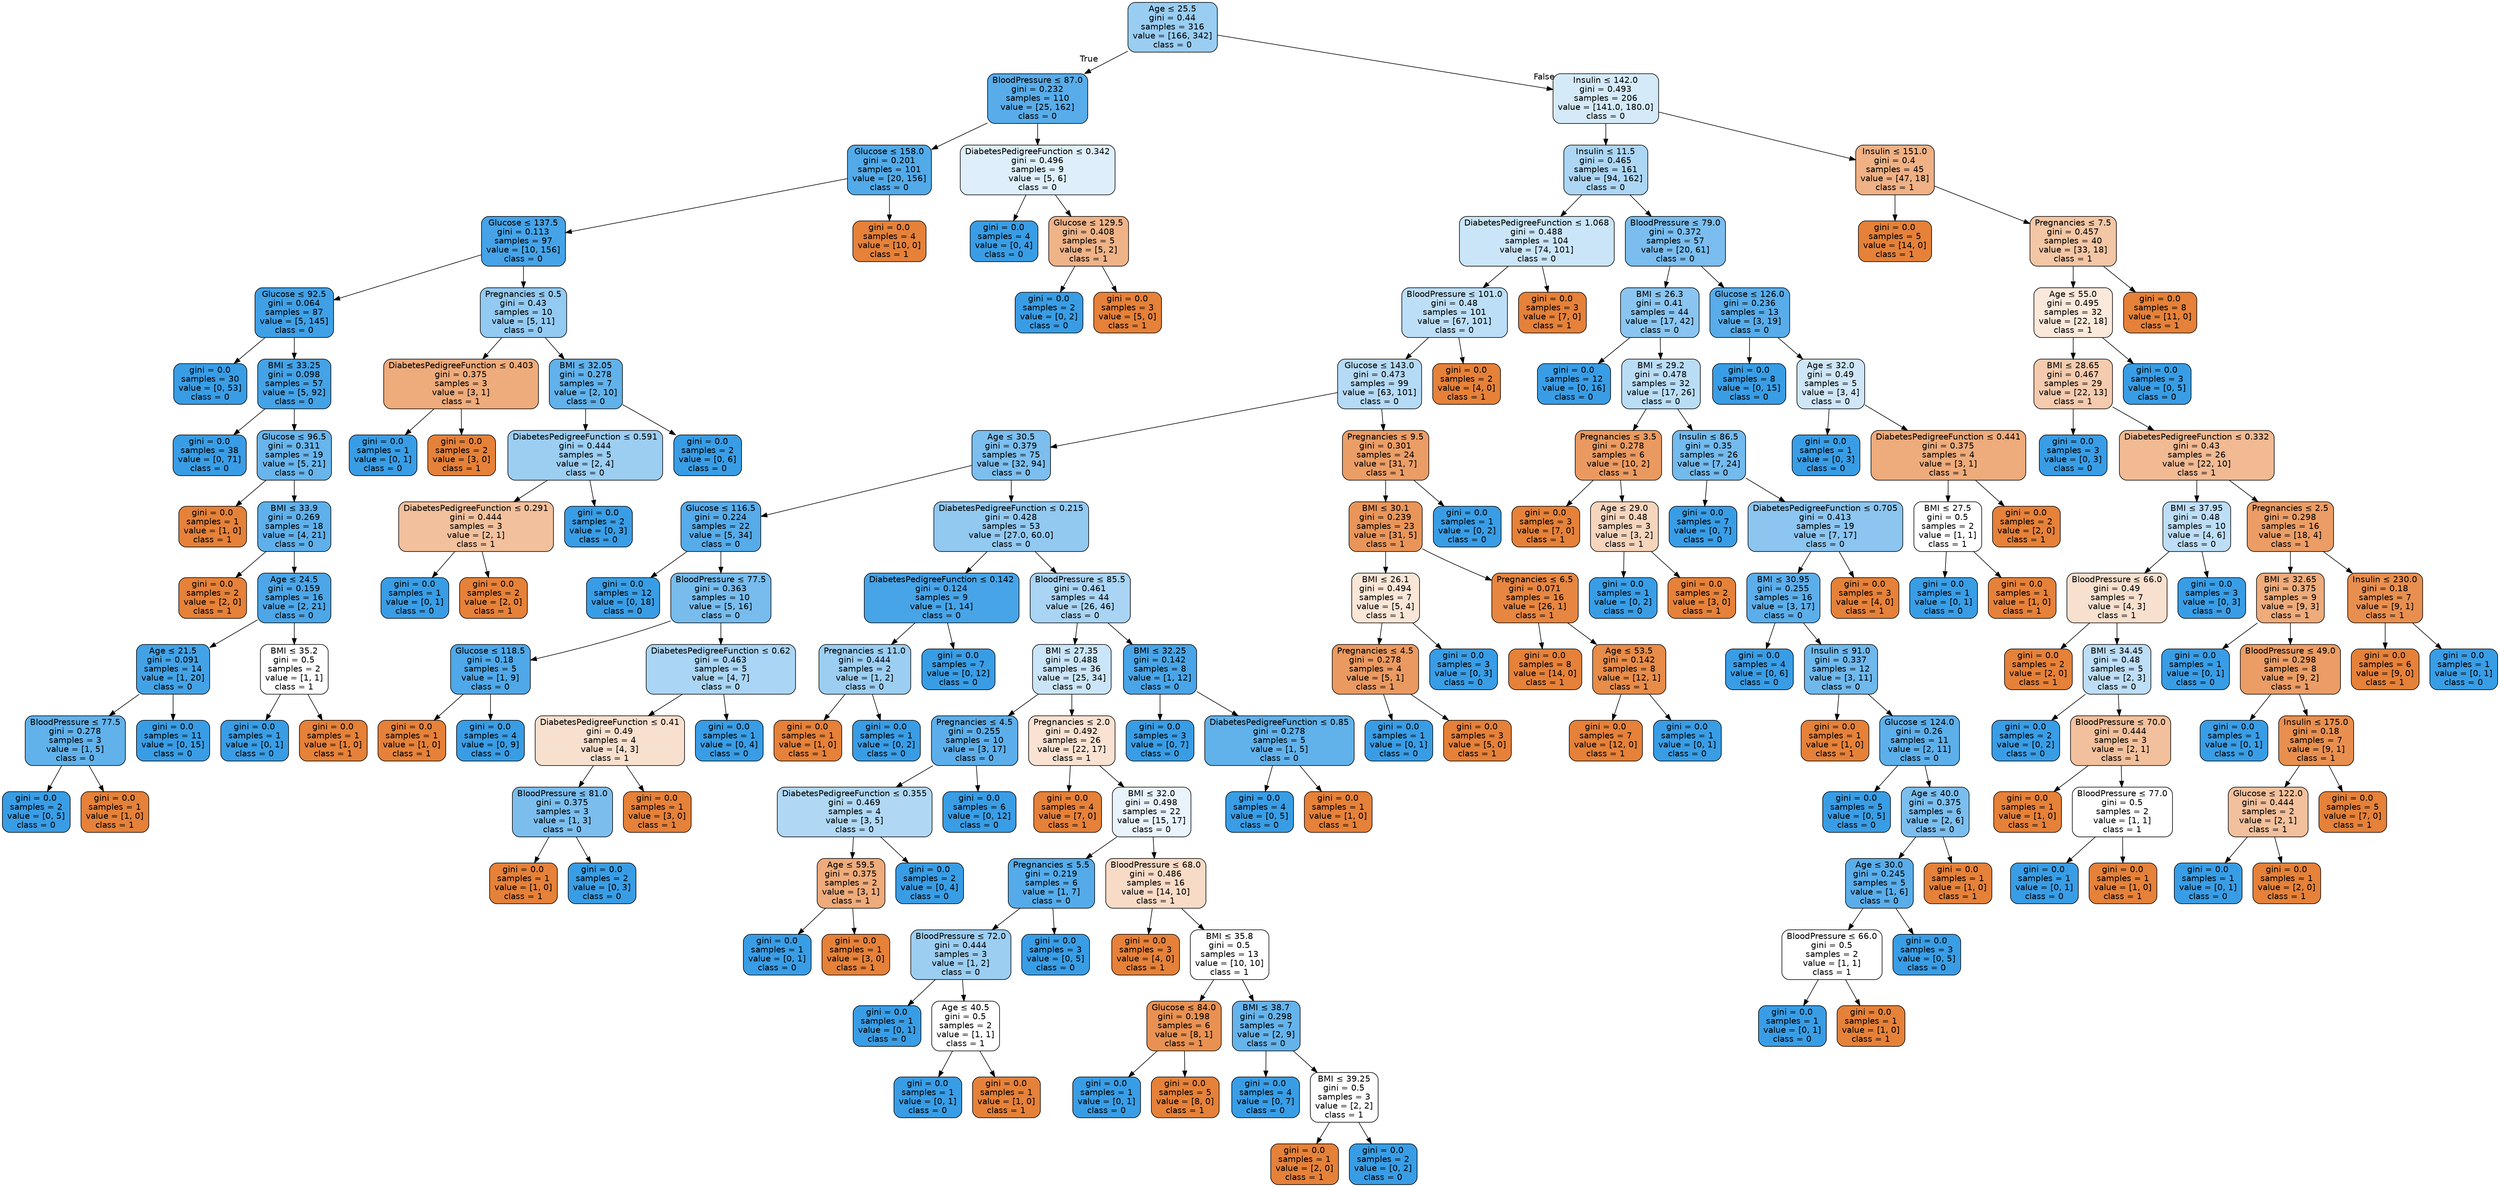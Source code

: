 digraph Tree {
node [shape=box, style="filled, rounded", color="black", fontname="helvetica"] ;
edge [fontname="helvetica"] ;
0 [label=<Age &le; 25.5<br/>gini = 0.44<br/>samples = 316<br/>value = [166, 342]<br/>class = 0>, fillcolor="#99cdf2"] ;
1 [label=<BloodPressure &le; 87.0<br/>gini = 0.232<br/>samples = 110<br/>value = [25, 162]<br/>class = 0>, fillcolor="#58ace9"] ;
0 -> 1 [labeldistance=2.5, labelangle=45, headlabel="True"] ;
2 [label=<Glucose &le; 158.0<br/>gini = 0.201<br/>samples = 101<br/>value = [20, 156]<br/>class = 0>, fillcolor="#52aae8"] ;
1 -> 2 ;
3 [label=<Glucose &le; 137.5<br/>gini = 0.113<br/>samples = 97<br/>value = [10, 156]<br/>class = 0>, fillcolor="#46a3e7"] ;
2 -> 3 ;
4 [label=<Glucose &le; 92.5<br/>gini = 0.064<br/>samples = 87<br/>value = [5, 145]<br/>class = 0>, fillcolor="#40a0e6"] ;
3 -> 4 ;
5 [label=<gini = 0.0<br/>samples = 30<br/>value = [0, 53]<br/>class = 0>, fillcolor="#399de5"] ;
4 -> 5 ;
6 [label=<BMI &le; 33.25<br/>gini = 0.098<br/>samples = 57<br/>value = [5, 92]<br/>class = 0>, fillcolor="#44a2e6"] ;
4 -> 6 ;
7 [label=<gini = 0.0<br/>samples = 38<br/>value = [0, 71]<br/>class = 0>, fillcolor="#399de5"] ;
6 -> 7 ;
8 [label=<Glucose &le; 96.5<br/>gini = 0.311<br/>samples = 19<br/>value = [5, 21]<br/>class = 0>, fillcolor="#68b4eb"] ;
6 -> 8 ;
9 [label=<gini = 0.0<br/>samples = 1<br/>value = [1, 0]<br/>class = 1>, fillcolor="#e58139"] ;
8 -> 9 ;
10 [label=<BMI &le; 33.9<br/>gini = 0.269<br/>samples = 18<br/>value = [4, 21]<br/>class = 0>, fillcolor="#5fb0ea"] ;
8 -> 10 ;
11 [label=<gini = 0.0<br/>samples = 2<br/>value = [2, 0]<br/>class = 1>, fillcolor="#e58139"] ;
10 -> 11 ;
12 [label=<Age &le; 24.5<br/>gini = 0.159<br/>samples = 16<br/>value = [2, 21]<br/>class = 0>, fillcolor="#4ca6e7"] ;
10 -> 12 ;
13 [label=<Age &le; 21.5<br/>gini = 0.091<br/>samples = 14<br/>value = [1, 20]<br/>class = 0>, fillcolor="#43a2e6"] ;
12 -> 13 ;
14 [label=<BloodPressure &le; 77.5<br/>gini = 0.278<br/>samples = 3<br/>value = [1, 5]<br/>class = 0>, fillcolor="#61b1ea"] ;
13 -> 14 ;
15 [label=<gini = 0.0<br/>samples = 2<br/>value = [0, 5]<br/>class = 0>, fillcolor="#399de5"] ;
14 -> 15 ;
16 [label=<gini = 0.0<br/>samples = 1<br/>value = [1, 0]<br/>class = 1>, fillcolor="#e58139"] ;
14 -> 16 ;
17 [label=<gini = 0.0<br/>samples = 11<br/>value = [0, 15]<br/>class = 0>, fillcolor="#399de5"] ;
13 -> 17 ;
18 [label=<BMI &le; 35.2<br/>gini = 0.5<br/>samples = 2<br/>value = [1, 1]<br/>class = 1>, fillcolor="#ffffff"] ;
12 -> 18 ;
19 [label=<gini = 0.0<br/>samples = 1<br/>value = [0, 1]<br/>class = 0>, fillcolor="#399de5"] ;
18 -> 19 ;
20 [label=<gini = 0.0<br/>samples = 1<br/>value = [1, 0]<br/>class = 1>, fillcolor="#e58139"] ;
18 -> 20 ;
21 [label=<Pregnancies &le; 0.5<br/>gini = 0.43<br/>samples = 10<br/>value = [5, 11]<br/>class = 0>, fillcolor="#93caf1"] ;
3 -> 21 ;
22 [label=<DiabetesPedigreeFunction &le; 0.403<br/>gini = 0.375<br/>samples = 3<br/>value = [3, 1]<br/>class = 1>, fillcolor="#eeab7b"] ;
21 -> 22 ;
23 [label=<gini = 0.0<br/>samples = 1<br/>value = [0, 1]<br/>class = 0>, fillcolor="#399de5"] ;
22 -> 23 ;
24 [label=<gini = 0.0<br/>samples = 2<br/>value = [3, 0]<br/>class = 1>, fillcolor="#e58139"] ;
22 -> 24 ;
25 [label=<BMI &le; 32.05<br/>gini = 0.278<br/>samples = 7<br/>value = [2, 10]<br/>class = 0>, fillcolor="#61b1ea"] ;
21 -> 25 ;
26 [label=<DiabetesPedigreeFunction &le; 0.591<br/>gini = 0.444<br/>samples = 5<br/>value = [2, 4]<br/>class = 0>, fillcolor="#9ccef2"] ;
25 -> 26 ;
27 [label=<DiabetesPedigreeFunction &le; 0.291<br/>gini = 0.444<br/>samples = 3<br/>value = [2, 1]<br/>class = 1>, fillcolor="#f2c09c"] ;
26 -> 27 ;
28 [label=<gini = 0.0<br/>samples = 1<br/>value = [0, 1]<br/>class = 0>, fillcolor="#399de5"] ;
27 -> 28 ;
29 [label=<gini = 0.0<br/>samples = 2<br/>value = [2, 0]<br/>class = 1>, fillcolor="#e58139"] ;
27 -> 29 ;
30 [label=<gini = 0.0<br/>samples = 2<br/>value = [0, 3]<br/>class = 0>, fillcolor="#399de5"] ;
26 -> 30 ;
31 [label=<gini = 0.0<br/>samples = 2<br/>value = [0, 6]<br/>class = 0>, fillcolor="#399de5"] ;
25 -> 31 ;
32 [label=<gini = 0.0<br/>samples = 4<br/>value = [10, 0]<br/>class = 1>, fillcolor="#e58139"] ;
2 -> 32 ;
33 [label=<DiabetesPedigreeFunction &le; 0.342<br/>gini = 0.496<br/>samples = 9<br/>value = [5, 6]<br/>class = 0>, fillcolor="#deeffb"] ;
1 -> 33 ;
34 [label=<gini = 0.0<br/>samples = 4<br/>value = [0, 4]<br/>class = 0>, fillcolor="#399de5"] ;
33 -> 34 ;
35 [label=<Glucose &le; 129.5<br/>gini = 0.408<br/>samples = 5<br/>value = [5, 2]<br/>class = 1>, fillcolor="#efb388"] ;
33 -> 35 ;
36 [label=<gini = 0.0<br/>samples = 2<br/>value = [0, 2]<br/>class = 0>, fillcolor="#399de5"] ;
35 -> 36 ;
37 [label=<gini = 0.0<br/>samples = 3<br/>value = [5, 0]<br/>class = 1>, fillcolor="#e58139"] ;
35 -> 37 ;
38 [label=<Insulin &le; 142.0<br/>gini = 0.493<br/>samples = 206<br/>value = [141.0, 180.0]<br/>class = 0>, fillcolor="#d4eaf9"] ;
0 -> 38 [labeldistance=2.5, labelangle=-45, headlabel="False"] ;
39 [label=<Insulin &le; 11.5<br/>gini = 0.465<br/>samples = 161<br/>value = [94, 162]<br/>class = 0>, fillcolor="#acd6f4"] ;
38 -> 39 ;
40 [label=<DiabetesPedigreeFunction &le; 1.068<br/>gini = 0.488<br/>samples = 104<br/>value = [74, 101]<br/>class = 0>, fillcolor="#cae5f8"] ;
39 -> 40 ;
41 [label=<BloodPressure &le; 101.0<br/>gini = 0.48<br/>samples = 101<br/>value = [67, 101]<br/>class = 0>, fillcolor="#bcdef6"] ;
40 -> 41 ;
42 [label=<Glucose &le; 143.0<br/>gini = 0.473<br/>samples = 99<br/>value = [63, 101]<br/>class = 0>, fillcolor="#b5daf5"] ;
41 -> 42 ;
43 [label=<Age &le; 30.5<br/>gini = 0.379<br/>samples = 75<br/>value = [32, 94]<br/>class = 0>, fillcolor="#7cbeee"] ;
42 -> 43 ;
44 [label=<Glucose &le; 116.5<br/>gini = 0.224<br/>samples = 22<br/>value = [5, 34]<br/>class = 0>, fillcolor="#56abe9"] ;
43 -> 44 ;
45 [label=<gini = 0.0<br/>samples = 12<br/>value = [0, 18]<br/>class = 0>, fillcolor="#399de5"] ;
44 -> 45 ;
46 [label=<BloodPressure &le; 77.5<br/>gini = 0.363<br/>samples = 10<br/>value = [5, 16]<br/>class = 0>, fillcolor="#77bced"] ;
44 -> 46 ;
47 [label=<Glucose &le; 118.5<br/>gini = 0.18<br/>samples = 5<br/>value = [1, 9]<br/>class = 0>, fillcolor="#4fa8e8"] ;
46 -> 47 ;
48 [label=<gini = 0.0<br/>samples = 1<br/>value = [1, 0]<br/>class = 1>, fillcolor="#e58139"] ;
47 -> 48 ;
49 [label=<gini = 0.0<br/>samples = 4<br/>value = [0, 9]<br/>class = 0>, fillcolor="#399de5"] ;
47 -> 49 ;
50 [label=<DiabetesPedigreeFunction &le; 0.62<br/>gini = 0.463<br/>samples = 5<br/>value = [4, 7]<br/>class = 0>, fillcolor="#aad5f4"] ;
46 -> 50 ;
51 [label=<DiabetesPedigreeFunction &le; 0.41<br/>gini = 0.49<br/>samples = 4<br/>value = [4, 3]<br/>class = 1>, fillcolor="#f8e0ce"] ;
50 -> 51 ;
52 [label=<BloodPressure &le; 81.0<br/>gini = 0.375<br/>samples = 3<br/>value = [1, 3]<br/>class = 0>, fillcolor="#7bbeee"] ;
51 -> 52 ;
53 [label=<gini = 0.0<br/>samples = 1<br/>value = [1, 0]<br/>class = 1>, fillcolor="#e58139"] ;
52 -> 53 ;
54 [label=<gini = 0.0<br/>samples = 2<br/>value = [0, 3]<br/>class = 0>, fillcolor="#399de5"] ;
52 -> 54 ;
55 [label=<gini = 0.0<br/>samples = 1<br/>value = [3, 0]<br/>class = 1>, fillcolor="#e58139"] ;
51 -> 55 ;
56 [label=<gini = 0.0<br/>samples = 1<br/>value = [0, 4]<br/>class = 0>, fillcolor="#399de5"] ;
50 -> 56 ;
57 [label=<DiabetesPedigreeFunction &le; 0.215<br/>gini = 0.428<br/>samples = 53<br/>value = [27.0, 60.0]<br/>class = 0>, fillcolor="#92c9f1"] ;
43 -> 57 ;
58 [label=<DiabetesPedigreeFunction &le; 0.142<br/>gini = 0.124<br/>samples = 9<br/>value = [1, 14]<br/>class = 0>, fillcolor="#47a4e7"] ;
57 -> 58 ;
59 [label=<Pregnancies &le; 11.0<br/>gini = 0.444<br/>samples = 2<br/>value = [1, 2]<br/>class = 0>, fillcolor="#9ccef2"] ;
58 -> 59 ;
60 [label=<gini = 0.0<br/>samples = 1<br/>value = [1, 0]<br/>class = 1>, fillcolor="#e58139"] ;
59 -> 60 ;
61 [label=<gini = 0.0<br/>samples = 1<br/>value = [0, 2]<br/>class = 0>, fillcolor="#399de5"] ;
59 -> 61 ;
62 [label=<gini = 0.0<br/>samples = 7<br/>value = [0, 12]<br/>class = 0>, fillcolor="#399de5"] ;
58 -> 62 ;
63 [label=<BloodPressure &le; 85.5<br/>gini = 0.461<br/>samples = 44<br/>value = [26, 46]<br/>class = 0>, fillcolor="#a9d4f4"] ;
57 -> 63 ;
64 [label=<BMI &le; 27.35<br/>gini = 0.488<br/>samples = 36<br/>value = [25, 34]<br/>class = 0>, fillcolor="#cbe5f8"] ;
63 -> 64 ;
65 [label=<Pregnancies &le; 4.5<br/>gini = 0.255<br/>samples = 10<br/>value = [3, 17]<br/>class = 0>, fillcolor="#5caeea"] ;
64 -> 65 ;
66 [label=<DiabetesPedigreeFunction &le; 0.355<br/>gini = 0.469<br/>samples = 4<br/>value = [3, 5]<br/>class = 0>, fillcolor="#b0d8f5"] ;
65 -> 66 ;
67 [label=<Age &le; 59.5<br/>gini = 0.375<br/>samples = 2<br/>value = [3, 1]<br/>class = 1>, fillcolor="#eeab7b"] ;
66 -> 67 ;
68 [label=<gini = 0.0<br/>samples = 1<br/>value = [0, 1]<br/>class = 0>, fillcolor="#399de5"] ;
67 -> 68 ;
69 [label=<gini = 0.0<br/>samples = 1<br/>value = [3, 0]<br/>class = 1>, fillcolor="#e58139"] ;
67 -> 69 ;
70 [label=<gini = 0.0<br/>samples = 2<br/>value = [0, 4]<br/>class = 0>, fillcolor="#399de5"] ;
66 -> 70 ;
71 [label=<gini = 0.0<br/>samples = 6<br/>value = [0, 12]<br/>class = 0>, fillcolor="#399de5"] ;
65 -> 71 ;
72 [label=<Pregnancies &le; 2.0<br/>gini = 0.492<br/>samples = 26<br/>value = [22, 17]<br/>class = 1>, fillcolor="#f9e2d2"] ;
64 -> 72 ;
73 [label=<gini = 0.0<br/>samples = 4<br/>value = [7, 0]<br/>class = 1>, fillcolor="#e58139"] ;
72 -> 73 ;
74 [label=<BMI &le; 32.0<br/>gini = 0.498<br/>samples = 22<br/>value = [15, 17]<br/>class = 0>, fillcolor="#e8f3fc"] ;
72 -> 74 ;
75 [label=<Pregnancies &le; 5.5<br/>gini = 0.219<br/>samples = 6<br/>value = [1, 7]<br/>class = 0>, fillcolor="#55abe9"] ;
74 -> 75 ;
76 [label=<BloodPressure &le; 72.0<br/>gini = 0.444<br/>samples = 3<br/>value = [1, 2]<br/>class = 0>, fillcolor="#9ccef2"] ;
75 -> 76 ;
77 [label=<gini = 0.0<br/>samples = 1<br/>value = [0, 1]<br/>class = 0>, fillcolor="#399de5"] ;
76 -> 77 ;
78 [label=<Age &le; 40.5<br/>gini = 0.5<br/>samples = 2<br/>value = [1, 1]<br/>class = 1>, fillcolor="#ffffff"] ;
76 -> 78 ;
79 [label=<gini = 0.0<br/>samples = 1<br/>value = [0, 1]<br/>class = 0>, fillcolor="#399de5"] ;
78 -> 79 ;
80 [label=<gini = 0.0<br/>samples = 1<br/>value = [1, 0]<br/>class = 1>, fillcolor="#e58139"] ;
78 -> 80 ;
81 [label=<gini = 0.0<br/>samples = 3<br/>value = [0, 5]<br/>class = 0>, fillcolor="#399de5"] ;
75 -> 81 ;
82 [label=<BloodPressure &le; 68.0<br/>gini = 0.486<br/>samples = 16<br/>value = [14, 10]<br/>class = 1>, fillcolor="#f8dbc6"] ;
74 -> 82 ;
83 [label=<gini = 0.0<br/>samples = 3<br/>value = [4, 0]<br/>class = 1>, fillcolor="#e58139"] ;
82 -> 83 ;
84 [label=<BMI &le; 35.8<br/>gini = 0.5<br/>samples = 13<br/>value = [10, 10]<br/>class = 1>, fillcolor="#ffffff"] ;
82 -> 84 ;
85 [label=<Glucose &le; 84.0<br/>gini = 0.198<br/>samples = 6<br/>value = [8, 1]<br/>class = 1>, fillcolor="#e89152"] ;
84 -> 85 ;
86 [label=<gini = 0.0<br/>samples = 1<br/>value = [0, 1]<br/>class = 0>, fillcolor="#399de5"] ;
85 -> 86 ;
87 [label=<gini = 0.0<br/>samples = 5<br/>value = [8, 0]<br/>class = 1>, fillcolor="#e58139"] ;
85 -> 87 ;
88 [label=<BMI &le; 38.7<br/>gini = 0.298<br/>samples = 7<br/>value = [2, 9]<br/>class = 0>, fillcolor="#65b3eb"] ;
84 -> 88 ;
89 [label=<gini = 0.0<br/>samples = 4<br/>value = [0, 7]<br/>class = 0>, fillcolor="#399de5"] ;
88 -> 89 ;
90 [label=<BMI &le; 39.25<br/>gini = 0.5<br/>samples = 3<br/>value = [2, 2]<br/>class = 1>, fillcolor="#ffffff"] ;
88 -> 90 ;
91 [label=<gini = 0.0<br/>samples = 1<br/>value = [2, 0]<br/>class = 1>, fillcolor="#e58139"] ;
90 -> 91 ;
92 [label=<gini = 0.0<br/>samples = 2<br/>value = [0, 2]<br/>class = 0>, fillcolor="#399de5"] ;
90 -> 92 ;
93 [label=<BMI &le; 32.25<br/>gini = 0.142<br/>samples = 8<br/>value = [1, 12]<br/>class = 0>, fillcolor="#49a5e7"] ;
63 -> 93 ;
94 [label=<gini = 0.0<br/>samples = 3<br/>value = [0, 7]<br/>class = 0>, fillcolor="#399de5"] ;
93 -> 94 ;
95 [label=<DiabetesPedigreeFunction &le; 0.85<br/>gini = 0.278<br/>samples = 5<br/>value = [1, 5]<br/>class = 0>, fillcolor="#61b1ea"] ;
93 -> 95 ;
96 [label=<gini = 0.0<br/>samples = 4<br/>value = [0, 5]<br/>class = 0>, fillcolor="#399de5"] ;
95 -> 96 ;
97 [label=<gini = 0.0<br/>samples = 1<br/>value = [1, 0]<br/>class = 1>, fillcolor="#e58139"] ;
95 -> 97 ;
98 [label=<Pregnancies &le; 9.5<br/>gini = 0.301<br/>samples = 24<br/>value = [31, 7]<br/>class = 1>, fillcolor="#eb9d66"] ;
42 -> 98 ;
99 [label=<BMI &le; 30.1<br/>gini = 0.239<br/>samples = 23<br/>value = [31, 5]<br/>class = 1>, fillcolor="#e99559"] ;
98 -> 99 ;
100 [label=<BMI &le; 26.1<br/>gini = 0.494<br/>samples = 7<br/>value = [5, 4]<br/>class = 1>, fillcolor="#fae6d7"] ;
99 -> 100 ;
101 [label=<Pregnancies &le; 4.5<br/>gini = 0.278<br/>samples = 4<br/>value = [5, 1]<br/>class = 1>, fillcolor="#ea9a61"] ;
100 -> 101 ;
102 [label=<gini = 0.0<br/>samples = 1<br/>value = [0, 1]<br/>class = 0>, fillcolor="#399de5"] ;
101 -> 102 ;
103 [label=<gini = 0.0<br/>samples = 3<br/>value = [5, 0]<br/>class = 1>, fillcolor="#e58139"] ;
101 -> 103 ;
104 [label=<gini = 0.0<br/>samples = 3<br/>value = [0, 3]<br/>class = 0>, fillcolor="#399de5"] ;
100 -> 104 ;
105 [label=<Pregnancies &le; 6.5<br/>gini = 0.071<br/>samples = 16<br/>value = [26, 1]<br/>class = 1>, fillcolor="#e68641"] ;
99 -> 105 ;
106 [label=<gini = 0.0<br/>samples = 8<br/>value = [14, 0]<br/>class = 1>, fillcolor="#e58139"] ;
105 -> 106 ;
107 [label=<Age &le; 53.5<br/>gini = 0.142<br/>samples = 8<br/>value = [12, 1]<br/>class = 1>, fillcolor="#e78c49"] ;
105 -> 107 ;
108 [label=<gini = 0.0<br/>samples = 7<br/>value = [12, 0]<br/>class = 1>, fillcolor="#e58139"] ;
107 -> 108 ;
109 [label=<gini = 0.0<br/>samples = 1<br/>value = [0, 1]<br/>class = 0>, fillcolor="#399de5"] ;
107 -> 109 ;
110 [label=<gini = 0.0<br/>samples = 1<br/>value = [0, 2]<br/>class = 0>, fillcolor="#399de5"] ;
98 -> 110 ;
111 [label=<gini = 0.0<br/>samples = 2<br/>value = [4, 0]<br/>class = 1>, fillcolor="#e58139"] ;
41 -> 111 ;
112 [label=<gini = 0.0<br/>samples = 3<br/>value = [7, 0]<br/>class = 1>, fillcolor="#e58139"] ;
40 -> 112 ;
113 [label=<BloodPressure &le; 79.0<br/>gini = 0.372<br/>samples = 57<br/>value = [20, 61]<br/>class = 0>, fillcolor="#7abdee"] ;
39 -> 113 ;
114 [label=<BMI &le; 26.3<br/>gini = 0.41<br/>samples = 44<br/>value = [17, 42]<br/>class = 0>, fillcolor="#89c5f0"] ;
113 -> 114 ;
115 [label=<gini = 0.0<br/>samples = 12<br/>value = [0, 16]<br/>class = 0>, fillcolor="#399de5"] ;
114 -> 115 ;
116 [label=<BMI &le; 29.2<br/>gini = 0.478<br/>samples = 32<br/>value = [17, 26]<br/>class = 0>, fillcolor="#baddf6"] ;
114 -> 116 ;
117 [label=<Pregnancies &le; 3.5<br/>gini = 0.278<br/>samples = 6<br/>value = [10, 2]<br/>class = 1>, fillcolor="#ea9a61"] ;
116 -> 117 ;
118 [label=<gini = 0.0<br/>samples = 3<br/>value = [7, 0]<br/>class = 1>, fillcolor="#e58139"] ;
117 -> 118 ;
119 [label=<Age &le; 29.0<br/>gini = 0.48<br/>samples = 3<br/>value = [3, 2]<br/>class = 1>, fillcolor="#f6d5bd"] ;
117 -> 119 ;
120 [label=<gini = 0.0<br/>samples = 1<br/>value = [0, 2]<br/>class = 0>, fillcolor="#399de5"] ;
119 -> 120 ;
121 [label=<gini = 0.0<br/>samples = 2<br/>value = [3, 0]<br/>class = 1>, fillcolor="#e58139"] ;
119 -> 121 ;
122 [label=<Insulin &le; 86.5<br/>gini = 0.35<br/>samples = 26<br/>value = [7, 24]<br/>class = 0>, fillcolor="#73baed"] ;
116 -> 122 ;
123 [label=<gini = 0.0<br/>samples = 7<br/>value = [0, 7]<br/>class = 0>, fillcolor="#399de5"] ;
122 -> 123 ;
124 [label=<DiabetesPedigreeFunction &le; 0.705<br/>gini = 0.413<br/>samples = 19<br/>value = [7, 17]<br/>class = 0>, fillcolor="#8bc5f0"] ;
122 -> 124 ;
125 [label=<BMI &le; 30.95<br/>gini = 0.255<br/>samples = 16<br/>value = [3, 17]<br/>class = 0>, fillcolor="#5caeea"] ;
124 -> 125 ;
126 [label=<gini = 0.0<br/>samples = 4<br/>value = [0, 6]<br/>class = 0>, fillcolor="#399de5"] ;
125 -> 126 ;
127 [label=<Insulin &le; 91.0<br/>gini = 0.337<br/>samples = 12<br/>value = [3, 11]<br/>class = 0>, fillcolor="#6fb8ec"] ;
125 -> 127 ;
128 [label=<gini = 0.0<br/>samples = 1<br/>value = [1, 0]<br/>class = 1>, fillcolor="#e58139"] ;
127 -> 128 ;
129 [label=<Glucose &le; 124.0<br/>gini = 0.26<br/>samples = 11<br/>value = [2, 11]<br/>class = 0>, fillcolor="#5dafea"] ;
127 -> 129 ;
130 [label=<gini = 0.0<br/>samples = 5<br/>value = [0, 5]<br/>class = 0>, fillcolor="#399de5"] ;
129 -> 130 ;
131 [label=<Age &le; 40.0<br/>gini = 0.375<br/>samples = 6<br/>value = [2, 6]<br/>class = 0>, fillcolor="#7bbeee"] ;
129 -> 131 ;
132 [label=<Age &le; 30.0<br/>gini = 0.245<br/>samples = 5<br/>value = [1, 6]<br/>class = 0>, fillcolor="#5aade9"] ;
131 -> 132 ;
133 [label=<BloodPressure &le; 66.0<br/>gini = 0.5<br/>samples = 2<br/>value = [1, 1]<br/>class = 1>, fillcolor="#ffffff"] ;
132 -> 133 ;
134 [label=<gini = 0.0<br/>samples = 1<br/>value = [0, 1]<br/>class = 0>, fillcolor="#399de5"] ;
133 -> 134 ;
135 [label=<gini = 0.0<br/>samples = 1<br/>value = [1, 0]<br/>class = 1>, fillcolor="#e58139"] ;
133 -> 135 ;
136 [label=<gini = 0.0<br/>samples = 3<br/>value = [0, 5]<br/>class = 0>, fillcolor="#399de5"] ;
132 -> 136 ;
137 [label=<gini = 0.0<br/>samples = 1<br/>value = [1, 0]<br/>class = 1>, fillcolor="#e58139"] ;
131 -> 137 ;
138 [label=<gini = 0.0<br/>samples = 3<br/>value = [4, 0]<br/>class = 1>, fillcolor="#e58139"] ;
124 -> 138 ;
139 [label=<Glucose &le; 126.0<br/>gini = 0.236<br/>samples = 13<br/>value = [3, 19]<br/>class = 0>, fillcolor="#58ace9"] ;
113 -> 139 ;
140 [label=<gini = 0.0<br/>samples = 8<br/>value = [0, 15]<br/>class = 0>, fillcolor="#399de5"] ;
139 -> 140 ;
141 [label=<Age &le; 32.0<br/>gini = 0.49<br/>samples = 5<br/>value = [3, 4]<br/>class = 0>, fillcolor="#cee6f8"] ;
139 -> 141 ;
142 [label=<gini = 0.0<br/>samples = 1<br/>value = [0, 3]<br/>class = 0>, fillcolor="#399de5"] ;
141 -> 142 ;
143 [label=<DiabetesPedigreeFunction &le; 0.441<br/>gini = 0.375<br/>samples = 4<br/>value = [3, 1]<br/>class = 1>, fillcolor="#eeab7b"] ;
141 -> 143 ;
144 [label=<BMI &le; 27.5<br/>gini = 0.5<br/>samples = 2<br/>value = [1, 1]<br/>class = 1>, fillcolor="#ffffff"] ;
143 -> 144 ;
145 [label=<gini = 0.0<br/>samples = 1<br/>value = [0, 1]<br/>class = 0>, fillcolor="#399de5"] ;
144 -> 145 ;
146 [label=<gini = 0.0<br/>samples = 1<br/>value = [1, 0]<br/>class = 1>, fillcolor="#e58139"] ;
144 -> 146 ;
147 [label=<gini = 0.0<br/>samples = 2<br/>value = [2, 0]<br/>class = 1>, fillcolor="#e58139"] ;
143 -> 147 ;
148 [label=<Insulin &le; 151.0<br/>gini = 0.4<br/>samples = 45<br/>value = [47, 18]<br/>class = 1>, fillcolor="#efb185"] ;
38 -> 148 ;
149 [label=<gini = 0.0<br/>samples = 5<br/>value = [14, 0]<br/>class = 1>, fillcolor="#e58139"] ;
148 -> 149 ;
150 [label=<Pregnancies &le; 7.5<br/>gini = 0.457<br/>samples = 40<br/>value = [33, 18]<br/>class = 1>, fillcolor="#f3c6a5"] ;
148 -> 150 ;
151 [label=<Age &le; 55.0<br/>gini = 0.495<br/>samples = 32<br/>value = [22, 18]<br/>class = 1>, fillcolor="#fae8db"] ;
150 -> 151 ;
152 [label=<BMI &le; 28.65<br/>gini = 0.467<br/>samples = 29<br/>value = [22, 13]<br/>class = 1>, fillcolor="#f4cbae"] ;
151 -> 152 ;
153 [label=<gini = 0.0<br/>samples = 3<br/>value = [0, 3]<br/>class = 0>, fillcolor="#399de5"] ;
152 -> 153 ;
154 [label=<DiabetesPedigreeFunction &le; 0.332<br/>gini = 0.43<br/>samples = 26<br/>value = [22, 10]<br/>class = 1>, fillcolor="#f1ba93"] ;
152 -> 154 ;
155 [label=<BMI &le; 37.95<br/>gini = 0.48<br/>samples = 10<br/>value = [4, 6]<br/>class = 0>, fillcolor="#bddef6"] ;
154 -> 155 ;
156 [label=<BloodPressure &le; 66.0<br/>gini = 0.49<br/>samples = 7<br/>value = [4, 3]<br/>class = 1>, fillcolor="#f8e0ce"] ;
155 -> 156 ;
157 [label=<gini = 0.0<br/>samples = 2<br/>value = [2, 0]<br/>class = 1>, fillcolor="#e58139"] ;
156 -> 157 ;
158 [label=<BMI &le; 34.45<br/>gini = 0.48<br/>samples = 5<br/>value = [2, 3]<br/>class = 0>, fillcolor="#bddef6"] ;
156 -> 158 ;
159 [label=<gini = 0.0<br/>samples = 2<br/>value = [0, 2]<br/>class = 0>, fillcolor="#399de5"] ;
158 -> 159 ;
160 [label=<BloodPressure &le; 70.0<br/>gini = 0.444<br/>samples = 3<br/>value = [2, 1]<br/>class = 1>, fillcolor="#f2c09c"] ;
158 -> 160 ;
161 [label=<gini = 0.0<br/>samples = 1<br/>value = [1, 0]<br/>class = 1>, fillcolor="#e58139"] ;
160 -> 161 ;
162 [label=<BloodPressure &le; 77.0<br/>gini = 0.5<br/>samples = 2<br/>value = [1, 1]<br/>class = 1>, fillcolor="#ffffff"] ;
160 -> 162 ;
163 [label=<gini = 0.0<br/>samples = 1<br/>value = [0, 1]<br/>class = 0>, fillcolor="#399de5"] ;
162 -> 163 ;
164 [label=<gini = 0.0<br/>samples = 1<br/>value = [1, 0]<br/>class = 1>, fillcolor="#e58139"] ;
162 -> 164 ;
165 [label=<gini = 0.0<br/>samples = 3<br/>value = [0, 3]<br/>class = 0>, fillcolor="#399de5"] ;
155 -> 165 ;
166 [label=<Pregnancies &le; 2.5<br/>gini = 0.298<br/>samples = 16<br/>value = [18, 4]<br/>class = 1>, fillcolor="#eb9d65"] ;
154 -> 166 ;
167 [label=<BMI &le; 32.65<br/>gini = 0.375<br/>samples = 9<br/>value = [9, 3]<br/>class = 1>, fillcolor="#eeab7b"] ;
166 -> 167 ;
168 [label=<gini = 0.0<br/>samples = 1<br/>value = [0, 1]<br/>class = 0>, fillcolor="#399de5"] ;
167 -> 168 ;
169 [label=<BloodPressure &le; 49.0<br/>gini = 0.298<br/>samples = 8<br/>value = [9, 2]<br/>class = 1>, fillcolor="#eb9d65"] ;
167 -> 169 ;
170 [label=<gini = 0.0<br/>samples = 1<br/>value = [0, 1]<br/>class = 0>, fillcolor="#399de5"] ;
169 -> 170 ;
171 [label=<Insulin &le; 175.0<br/>gini = 0.18<br/>samples = 7<br/>value = [9, 1]<br/>class = 1>, fillcolor="#e88f4f"] ;
169 -> 171 ;
172 [label=<Glucose &le; 122.0<br/>gini = 0.444<br/>samples = 2<br/>value = [2, 1]<br/>class = 1>, fillcolor="#f2c09c"] ;
171 -> 172 ;
173 [label=<gini = 0.0<br/>samples = 1<br/>value = [0, 1]<br/>class = 0>, fillcolor="#399de5"] ;
172 -> 173 ;
174 [label=<gini = 0.0<br/>samples = 1<br/>value = [2, 0]<br/>class = 1>, fillcolor="#e58139"] ;
172 -> 174 ;
175 [label=<gini = 0.0<br/>samples = 5<br/>value = [7, 0]<br/>class = 1>, fillcolor="#e58139"] ;
171 -> 175 ;
176 [label=<Insulin &le; 230.0<br/>gini = 0.18<br/>samples = 7<br/>value = [9, 1]<br/>class = 1>, fillcolor="#e88f4f"] ;
166 -> 176 ;
177 [label=<gini = 0.0<br/>samples = 6<br/>value = [9, 0]<br/>class = 1>, fillcolor="#e58139"] ;
176 -> 177 ;
178 [label=<gini = 0.0<br/>samples = 1<br/>value = [0, 1]<br/>class = 0>, fillcolor="#399de5"] ;
176 -> 178 ;
179 [label=<gini = 0.0<br/>samples = 3<br/>value = [0, 5]<br/>class = 0>, fillcolor="#399de5"] ;
151 -> 179 ;
180 [label=<gini = 0.0<br/>samples = 8<br/>value = [11, 0]<br/>class = 1>, fillcolor="#e58139"] ;
150 -> 180 ;
}